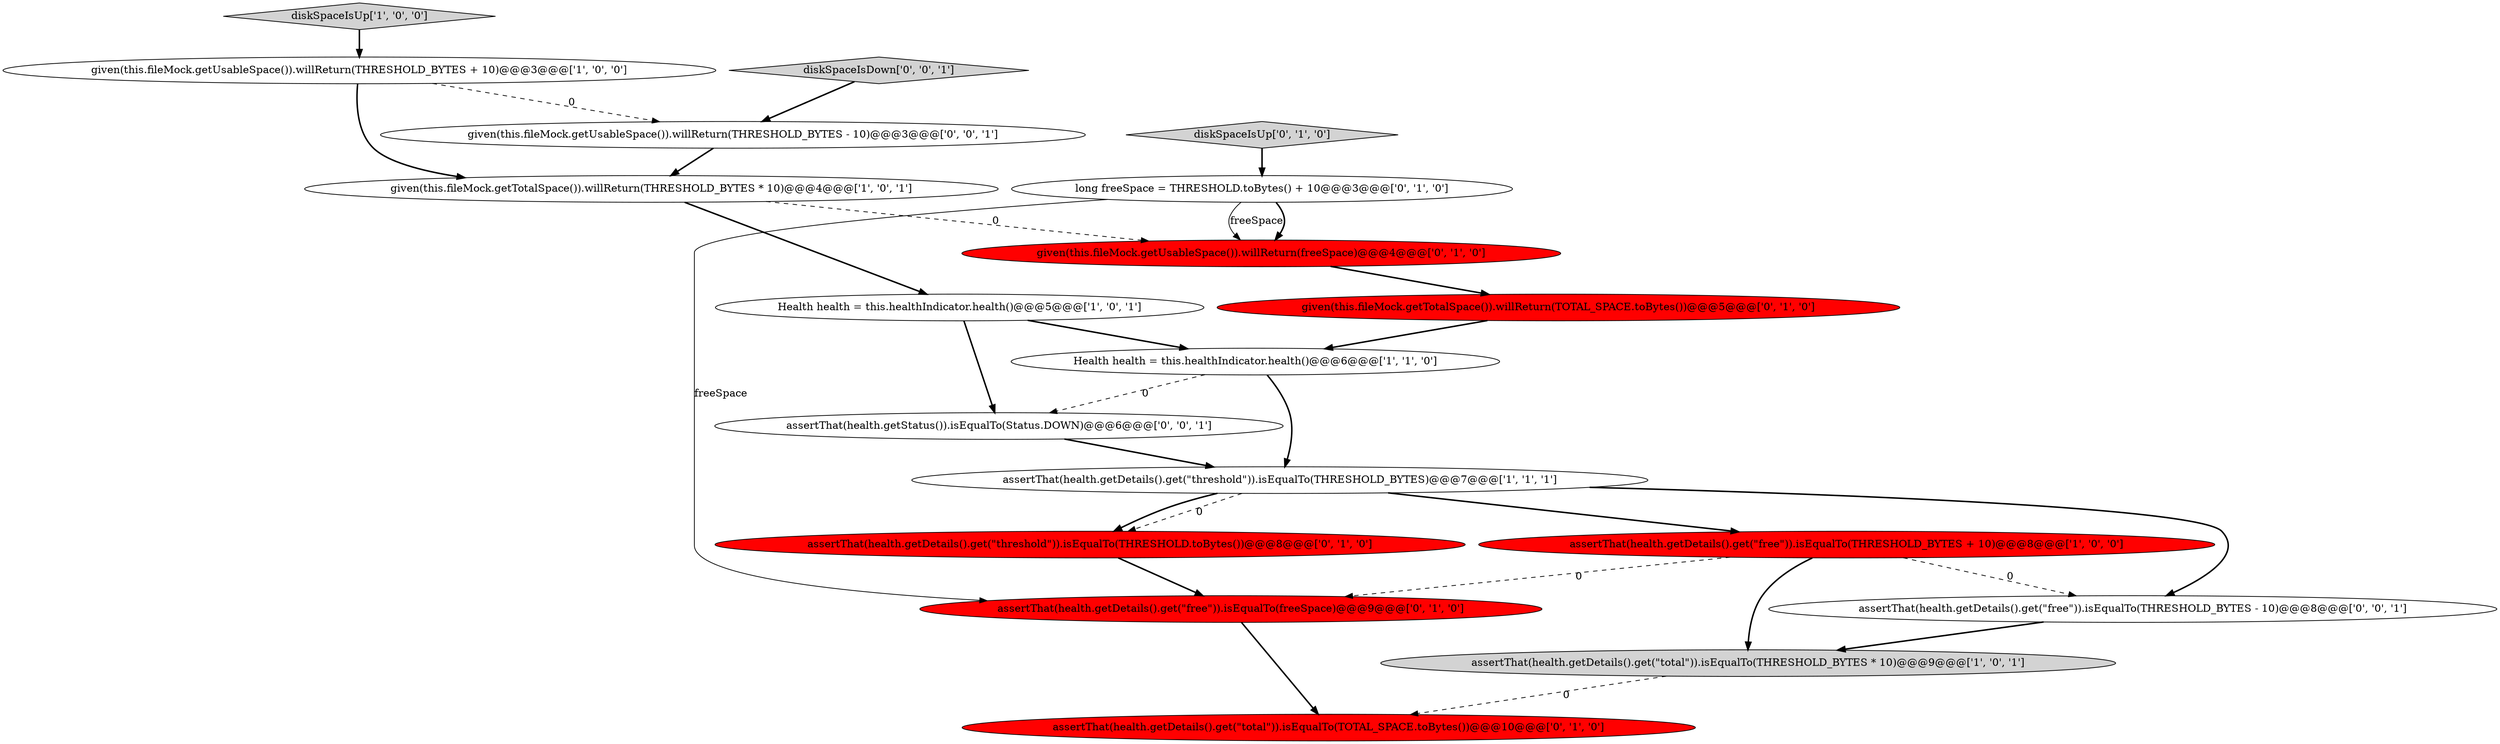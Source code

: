 digraph {
14 [style = filled, label = "assertThat(health.getDetails().get(\"free\")).isEqualTo(freeSpace)@@@9@@@['0', '1', '0']", fillcolor = red, shape = ellipse image = "AAA1AAABBB2BBB"];
5 [style = filled, label = "Health health = this.healthIndicator.health()@@@5@@@['1', '0', '1']", fillcolor = white, shape = ellipse image = "AAA0AAABBB1BBB"];
7 [style = filled, label = "assertThat(health.getDetails().get(\"total\")).isEqualTo(THRESHOLD_BYTES * 10)@@@9@@@['1', '0', '1']", fillcolor = lightgray, shape = ellipse image = "AAA0AAABBB1BBB"];
0 [style = filled, label = "assertThat(health.getDetails().get(\"threshold\")).isEqualTo(THRESHOLD_BYTES)@@@7@@@['1', '1', '1']", fillcolor = white, shape = ellipse image = "AAA0AAABBB1BBB"];
8 [style = filled, label = "diskSpaceIsUp['0', '1', '0']", fillcolor = lightgray, shape = diamond image = "AAA0AAABBB2BBB"];
9 [style = filled, label = "given(this.fileMock.getUsableSpace()).willReturn(freeSpace)@@@4@@@['0', '1', '0']", fillcolor = red, shape = ellipse image = "AAA1AAABBB2BBB"];
13 [style = filled, label = "long freeSpace = THRESHOLD.toBytes() + 10@@@3@@@['0', '1', '0']", fillcolor = white, shape = ellipse image = "AAA0AAABBB2BBB"];
11 [style = filled, label = "assertThat(health.getDetails().get(\"total\")).isEqualTo(TOTAL_SPACE.toBytes())@@@10@@@['0', '1', '0']", fillcolor = red, shape = ellipse image = "AAA1AAABBB2BBB"];
12 [style = filled, label = "given(this.fileMock.getTotalSpace()).willReturn(TOTAL_SPACE.toBytes())@@@5@@@['0', '1', '0']", fillcolor = red, shape = ellipse image = "AAA1AAABBB2BBB"];
3 [style = filled, label = "Health health = this.healthIndicator.health()@@@6@@@['1', '1', '0']", fillcolor = white, shape = ellipse image = "AAA0AAABBB1BBB"];
15 [style = filled, label = "assertThat(health.getStatus()).isEqualTo(Status.DOWN)@@@6@@@['0', '0', '1']", fillcolor = white, shape = ellipse image = "AAA0AAABBB3BBB"];
16 [style = filled, label = "assertThat(health.getDetails().get(\"free\")).isEqualTo(THRESHOLD_BYTES - 10)@@@8@@@['0', '0', '1']", fillcolor = white, shape = ellipse image = "AAA0AAABBB3BBB"];
17 [style = filled, label = "diskSpaceIsDown['0', '0', '1']", fillcolor = lightgray, shape = diamond image = "AAA0AAABBB3BBB"];
2 [style = filled, label = "assertThat(health.getDetails().get(\"free\")).isEqualTo(THRESHOLD_BYTES + 10)@@@8@@@['1', '0', '0']", fillcolor = red, shape = ellipse image = "AAA1AAABBB1BBB"];
18 [style = filled, label = "given(this.fileMock.getUsableSpace()).willReturn(THRESHOLD_BYTES - 10)@@@3@@@['0', '0', '1']", fillcolor = white, shape = ellipse image = "AAA0AAABBB3BBB"];
6 [style = filled, label = "diskSpaceIsUp['1', '0', '0']", fillcolor = lightgray, shape = diamond image = "AAA0AAABBB1BBB"];
1 [style = filled, label = "given(this.fileMock.getTotalSpace()).willReturn(THRESHOLD_BYTES * 10)@@@4@@@['1', '0', '1']", fillcolor = white, shape = ellipse image = "AAA0AAABBB1BBB"];
4 [style = filled, label = "given(this.fileMock.getUsableSpace()).willReturn(THRESHOLD_BYTES + 10)@@@3@@@['1', '0', '0']", fillcolor = white, shape = ellipse image = "AAA0AAABBB1BBB"];
10 [style = filled, label = "assertThat(health.getDetails().get(\"threshold\")).isEqualTo(THRESHOLD.toBytes())@@@8@@@['0', '1', '0']", fillcolor = red, shape = ellipse image = "AAA1AAABBB2BBB"];
1->5 [style = bold, label=""];
5->3 [style = bold, label=""];
4->18 [style = dashed, label="0"];
0->16 [style = bold, label=""];
10->14 [style = bold, label=""];
0->2 [style = bold, label=""];
16->7 [style = bold, label=""];
7->11 [style = dashed, label="0"];
5->15 [style = bold, label=""];
1->9 [style = dashed, label="0"];
13->14 [style = solid, label="freeSpace"];
13->9 [style = solid, label="freeSpace"];
0->10 [style = dashed, label="0"];
3->0 [style = bold, label=""];
6->4 [style = bold, label=""];
0->10 [style = bold, label=""];
2->14 [style = dashed, label="0"];
18->1 [style = bold, label=""];
2->16 [style = dashed, label="0"];
15->0 [style = bold, label=""];
3->15 [style = dashed, label="0"];
4->1 [style = bold, label=""];
12->3 [style = bold, label=""];
13->9 [style = bold, label=""];
9->12 [style = bold, label=""];
2->7 [style = bold, label=""];
14->11 [style = bold, label=""];
17->18 [style = bold, label=""];
8->13 [style = bold, label=""];
}
